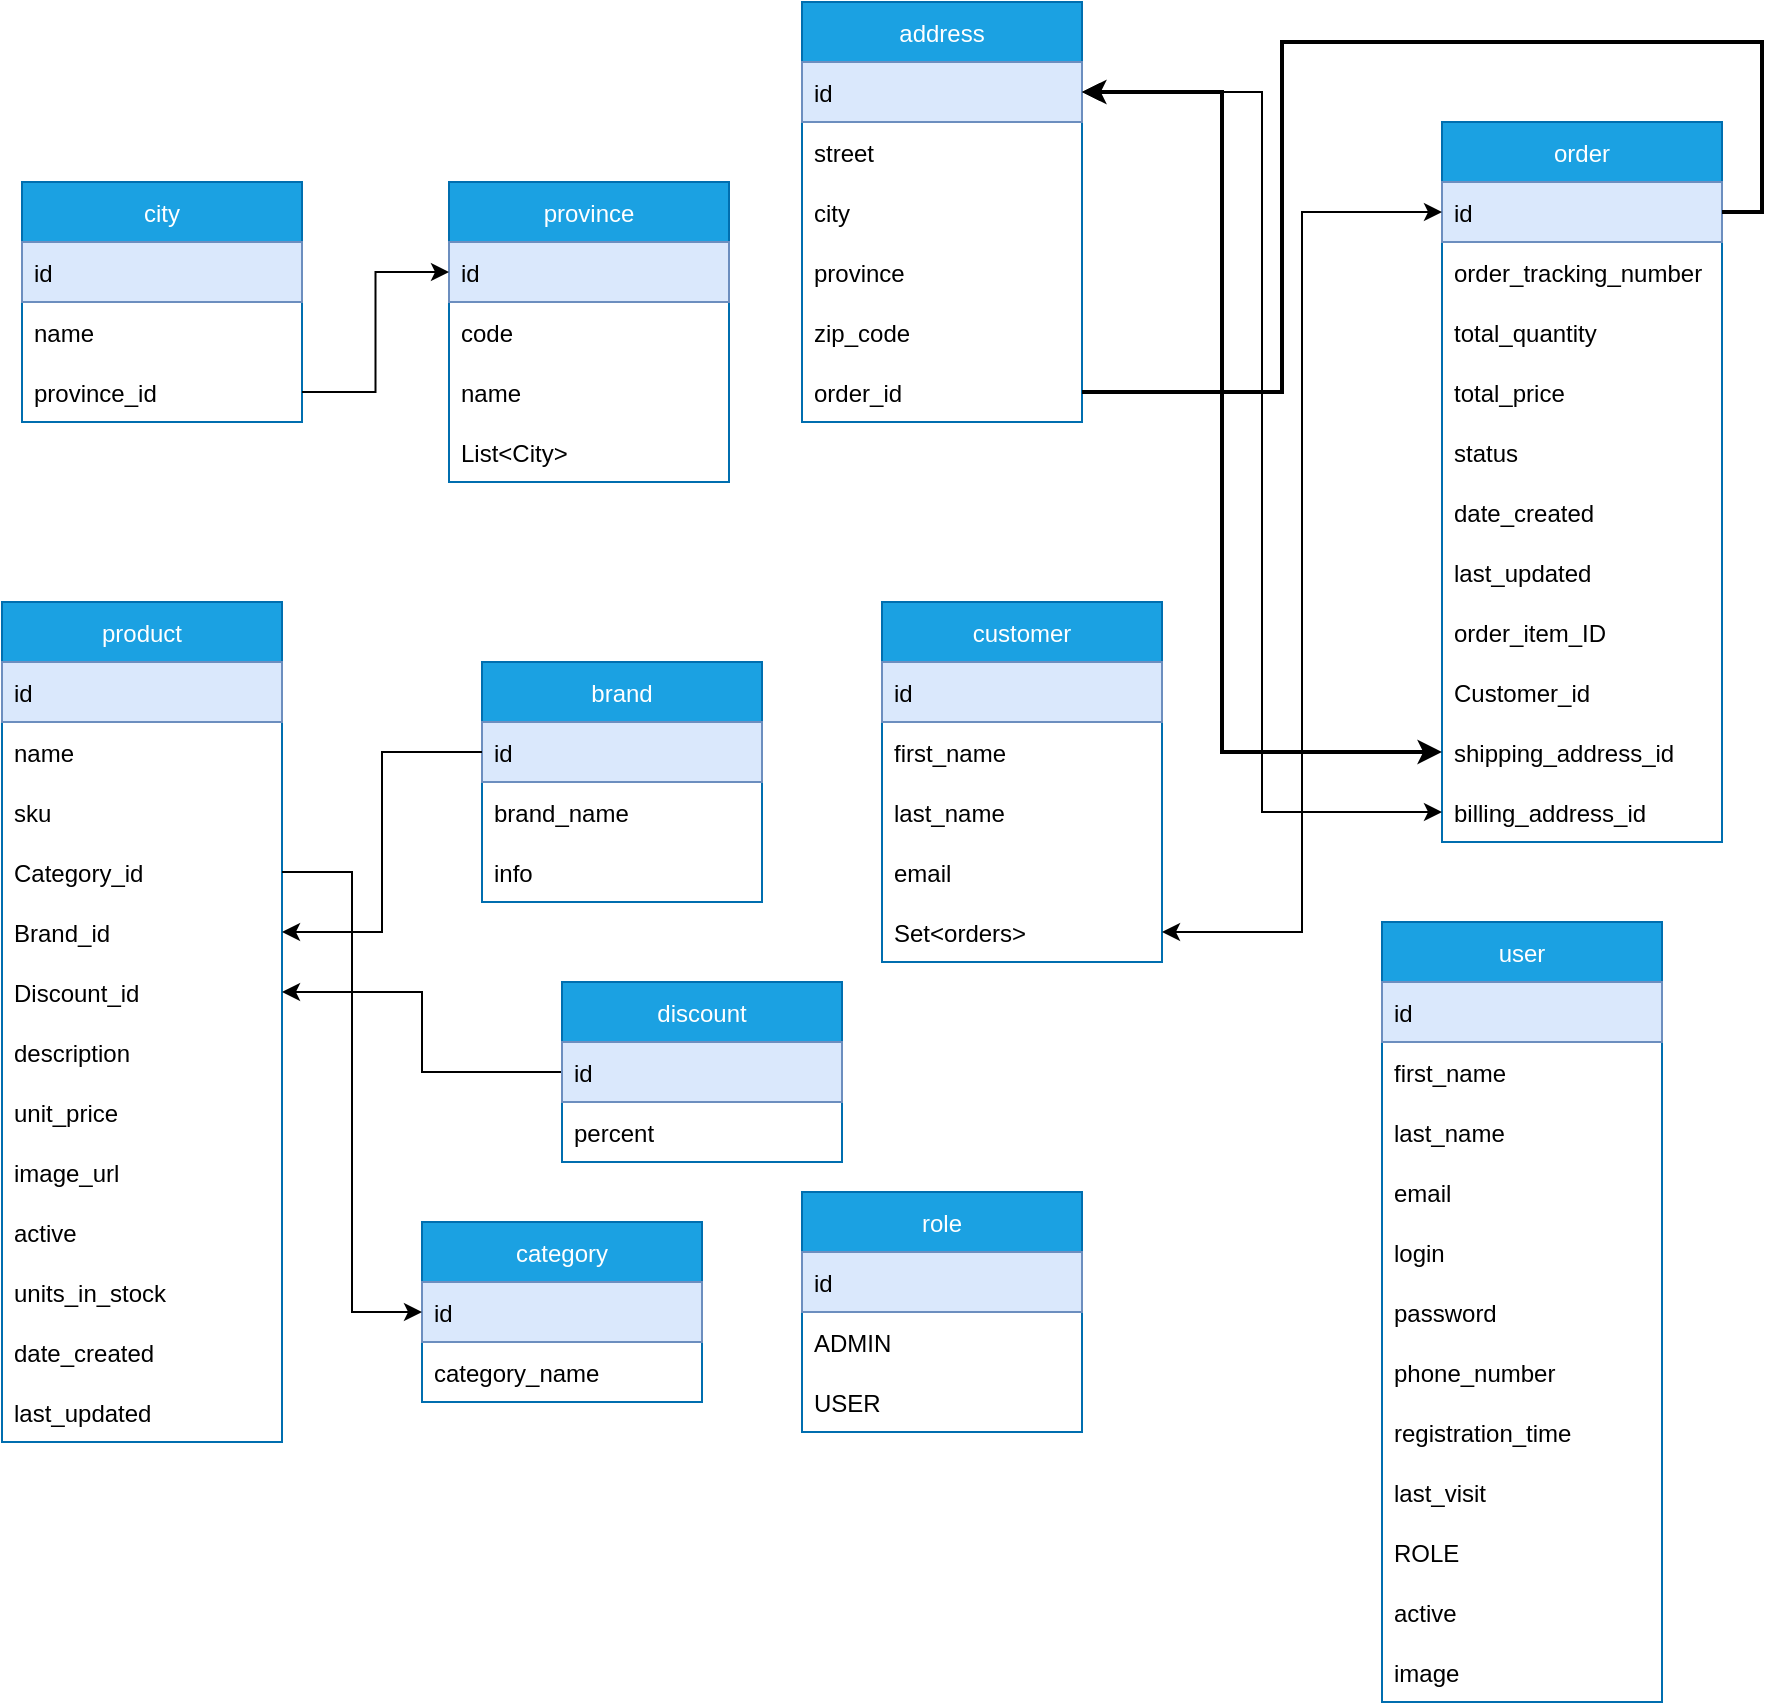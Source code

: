 <mxfile version="20.4.0" type="github">
  <diagram id="VtSR4R27kwgSkojrIIau" name="Страница 1">
    <mxGraphModel dx="1422" dy="1973" grid="1" gridSize="10" guides="1" tooltips="1" connect="1" arrows="1" fold="1" page="1" pageScale="1" pageWidth="827" pageHeight="1169" math="0" shadow="0">
      <root>
        <mxCell id="0" />
        <mxCell id="1" parent="0" />
        <mxCell id="vQtO0D5jtVK2PlpfNLlO-1" value="product" style="swimlane;fontStyle=0;childLayout=stackLayout;horizontal=1;startSize=30;horizontalStack=0;resizeParent=1;resizeParentMax=0;resizeLast=0;collapsible=1;marginBottom=0;fillColor=#1ba1e2;strokeColor=#006EAF;fontColor=#ffffff;" vertex="1" parent="1">
          <mxGeometry x="50" y="200" width="140" height="420" as="geometry" />
        </mxCell>
        <mxCell id="vQtO0D5jtVK2PlpfNLlO-2" value="id" style="text;strokeColor=#6c8ebf;fillColor=#dae8fc;align=left;verticalAlign=middle;spacingLeft=4;spacingRight=4;overflow=hidden;points=[[0,0.5],[1,0.5]];portConstraint=eastwest;rotatable=0;" vertex="1" parent="vQtO0D5jtVK2PlpfNLlO-1">
          <mxGeometry y="30" width="140" height="30" as="geometry" />
        </mxCell>
        <mxCell id="vQtO0D5jtVK2PlpfNLlO-3" value="name" style="text;strokeColor=none;fillColor=none;align=left;verticalAlign=middle;spacingLeft=4;spacingRight=4;overflow=hidden;points=[[0,0.5],[1,0.5]];portConstraint=eastwest;rotatable=0;" vertex="1" parent="vQtO0D5jtVK2PlpfNLlO-1">
          <mxGeometry y="60" width="140" height="30" as="geometry" />
        </mxCell>
        <mxCell id="vQtO0D5jtVK2PlpfNLlO-4" value="sku" style="text;strokeColor=none;fillColor=none;align=left;verticalAlign=middle;spacingLeft=4;spacingRight=4;overflow=hidden;points=[[0,0.5],[1,0.5]];portConstraint=eastwest;rotatable=0;" vertex="1" parent="vQtO0D5jtVK2PlpfNLlO-1">
          <mxGeometry y="90" width="140" height="30" as="geometry" />
        </mxCell>
        <mxCell id="vQtO0D5jtVK2PlpfNLlO-5" value="Category_id" style="text;strokeColor=none;fillColor=none;align=left;verticalAlign=middle;spacingLeft=4;spacingRight=4;overflow=hidden;points=[[0,0.5],[1,0.5]];portConstraint=eastwest;rotatable=0;" vertex="1" parent="vQtO0D5jtVK2PlpfNLlO-1">
          <mxGeometry y="120" width="140" height="30" as="geometry" />
        </mxCell>
        <mxCell id="vQtO0D5jtVK2PlpfNLlO-6" value="Brand_id" style="text;strokeColor=none;fillColor=none;align=left;verticalAlign=middle;spacingLeft=4;spacingRight=4;overflow=hidden;points=[[0,0.5],[1,0.5]];portConstraint=eastwest;rotatable=0;" vertex="1" parent="vQtO0D5jtVK2PlpfNLlO-1">
          <mxGeometry y="150" width="140" height="30" as="geometry" />
        </mxCell>
        <mxCell id="vQtO0D5jtVK2PlpfNLlO-7" value="Discount_id" style="text;strokeColor=none;fillColor=none;align=left;verticalAlign=middle;spacingLeft=4;spacingRight=4;overflow=hidden;points=[[0,0.5],[1,0.5]];portConstraint=eastwest;rotatable=0;" vertex="1" parent="vQtO0D5jtVK2PlpfNLlO-1">
          <mxGeometry y="180" width="140" height="30" as="geometry" />
        </mxCell>
        <mxCell id="vQtO0D5jtVK2PlpfNLlO-75" value="description" style="text;strokeColor=none;fillColor=none;align=left;verticalAlign=middle;spacingLeft=4;spacingRight=4;overflow=hidden;points=[[0,0.5],[1,0.5]];portConstraint=eastwest;rotatable=0;" vertex="1" parent="vQtO0D5jtVK2PlpfNLlO-1">
          <mxGeometry y="210" width="140" height="30" as="geometry" />
        </mxCell>
        <mxCell id="vQtO0D5jtVK2PlpfNLlO-76" value="unit_price" style="text;strokeColor=none;fillColor=none;align=left;verticalAlign=middle;spacingLeft=4;spacingRight=4;overflow=hidden;points=[[0,0.5],[1,0.5]];portConstraint=eastwest;rotatable=0;" vertex="1" parent="vQtO0D5jtVK2PlpfNLlO-1">
          <mxGeometry y="240" width="140" height="30" as="geometry" />
        </mxCell>
        <mxCell id="vQtO0D5jtVK2PlpfNLlO-77" value="image_url" style="text;strokeColor=none;fillColor=none;align=left;verticalAlign=middle;spacingLeft=4;spacingRight=4;overflow=hidden;points=[[0,0.5],[1,0.5]];portConstraint=eastwest;rotatable=0;" vertex="1" parent="vQtO0D5jtVK2PlpfNLlO-1">
          <mxGeometry y="270" width="140" height="30" as="geometry" />
        </mxCell>
        <mxCell id="vQtO0D5jtVK2PlpfNLlO-78" value="active" style="text;strokeColor=none;fillColor=none;align=left;verticalAlign=middle;spacingLeft=4;spacingRight=4;overflow=hidden;points=[[0,0.5],[1,0.5]];portConstraint=eastwest;rotatable=0;" vertex="1" parent="vQtO0D5jtVK2PlpfNLlO-1">
          <mxGeometry y="300" width="140" height="30" as="geometry" />
        </mxCell>
        <mxCell id="vQtO0D5jtVK2PlpfNLlO-79" value="units_in_stock" style="text;strokeColor=none;fillColor=none;align=left;verticalAlign=middle;spacingLeft=4;spacingRight=4;overflow=hidden;points=[[0,0.5],[1,0.5]];portConstraint=eastwest;rotatable=0;" vertex="1" parent="vQtO0D5jtVK2PlpfNLlO-1">
          <mxGeometry y="330" width="140" height="30" as="geometry" />
        </mxCell>
        <mxCell id="vQtO0D5jtVK2PlpfNLlO-80" value="date_created" style="text;strokeColor=none;fillColor=none;align=left;verticalAlign=middle;spacingLeft=4;spacingRight=4;overflow=hidden;points=[[0,0.5],[1,0.5]];portConstraint=eastwest;rotatable=0;" vertex="1" parent="vQtO0D5jtVK2PlpfNLlO-1">
          <mxGeometry y="360" width="140" height="30" as="geometry" />
        </mxCell>
        <mxCell id="vQtO0D5jtVK2PlpfNLlO-81" value="last_updated" style="text;strokeColor=none;fillColor=none;align=left;verticalAlign=middle;spacingLeft=4;spacingRight=4;overflow=hidden;points=[[0,0.5],[1,0.5]];portConstraint=eastwest;rotatable=0;" vertex="1" parent="vQtO0D5jtVK2PlpfNLlO-1">
          <mxGeometry y="390" width="140" height="30" as="geometry" />
        </mxCell>
        <mxCell id="vQtO0D5jtVK2PlpfNLlO-8" value="category" style="swimlane;fontStyle=0;childLayout=stackLayout;horizontal=1;startSize=30;horizontalStack=0;resizeParent=1;resizeParentMax=0;resizeLast=0;collapsible=1;marginBottom=0;fillColor=#1ba1e2;strokeColor=#006EAF;fontColor=#ffffff;" vertex="1" parent="1">
          <mxGeometry x="260" y="510" width="140" height="90" as="geometry" />
        </mxCell>
        <mxCell id="vQtO0D5jtVK2PlpfNLlO-9" value="id" style="text;strokeColor=#6c8ebf;fillColor=#dae8fc;align=left;verticalAlign=middle;spacingLeft=4;spacingRight=4;overflow=hidden;points=[[0,0.5],[1,0.5]];portConstraint=eastwest;rotatable=0;" vertex="1" parent="vQtO0D5jtVK2PlpfNLlO-8">
          <mxGeometry y="30" width="140" height="30" as="geometry" />
        </mxCell>
        <mxCell id="vQtO0D5jtVK2PlpfNLlO-10" value="category_name" style="text;strokeColor=none;fillColor=none;align=left;verticalAlign=middle;spacingLeft=4;spacingRight=4;overflow=hidden;points=[[0,0.5],[1,0.5]];portConstraint=eastwest;rotatable=0;" vertex="1" parent="vQtO0D5jtVK2PlpfNLlO-8">
          <mxGeometry y="60" width="140" height="30" as="geometry" />
        </mxCell>
        <mxCell id="vQtO0D5jtVK2PlpfNLlO-15" value="brand" style="swimlane;fontStyle=0;childLayout=stackLayout;horizontal=1;startSize=30;horizontalStack=0;resizeParent=1;resizeParentMax=0;resizeLast=0;collapsible=1;marginBottom=0;fillColor=#1ba1e2;strokeColor=#006EAF;fontColor=#ffffff;" vertex="1" parent="1">
          <mxGeometry x="290" y="230" width="140" height="120" as="geometry" />
        </mxCell>
        <mxCell id="vQtO0D5jtVK2PlpfNLlO-16" value="id" style="text;strokeColor=#6c8ebf;fillColor=#dae8fc;align=left;verticalAlign=middle;spacingLeft=4;spacingRight=4;overflow=hidden;points=[[0,0.5],[1,0.5]];portConstraint=eastwest;rotatable=0;" vertex="1" parent="vQtO0D5jtVK2PlpfNLlO-15">
          <mxGeometry y="30" width="140" height="30" as="geometry" />
        </mxCell>
        <mxCell id="vQtO0D5jtVK2PlpfNLlO-17" value="brand_name" style="text;strokeColor=none;fillColor=none;align=left;verticalAlign=middle;spacingLeft=4;spacingRight=4;overflow=hidden;points=[[0,0.5],[1,0.5]];portConstraint=eastwest;rotatable=0;" vertex="1" parent="vQtO0D5jtVK2PlpfNLlO-15">
          <mxGeometry y="60" width="140" height="30" as="geometry" />
        </mxCell>
        <mxCell id="vQtO0D5jtVK2PlpfNLlO-18" value="info" style="text;strokeColor=none;fillColor=none;align=left;verticalAlign=middle;spacingLeft=4;spacingRight=4;overflow=hidden;points=[[0,0.5],[1,0.5]];portConstraint=eastwest;rotatable=0;" vertex="1" parent="vQtO0D5jtVK2PlpfNLlO-15">
          <mxGeometry y="90" width="140" height="30" as="geometry" />
        </mxCell>
        <mxCell id="vQtO0D5jtVK2PlpfNLlO-86" style="edgeStyle=orthogonalEdgeStyle;rounded=0;orthogonalLoop=1;jettySize=auto;html=1;exitX=0;exitY=0.5;exitDx=0;exitDy=0;" edge="1" parent="1" source="vQtO0D5jtVK2PlpfNLlO-19" target="vQtO0D5jtVK2PlpfNLlO-7">
          <mxGeometry relative="1" as="geometry" />
        </mxCell>
        <mxCell id="vQtO0D5jtVK2PlpfNLlO-19" value="discount" style="swimlane;fontStyle=0;childLayout=stackLayout;horizontal=1;startSize=30;horizontalStack=0;resizeParent=1;resizeParentMax=0;resizeLast=0;collapsible=1;marginBottom=0;fillColor=#1ba1e2;strokeColor=#006EAF;fontColor=#ffffff;" vertex="1" parent="1">
          <mxGeometry x="330" y="390" width="140" height="90" as="geometry" />
        </mxCell>
        <mxCell id="vQtO0D5jtVK2PlpfNLlO-20" value="id" style="text;strokeColor=#6c8ebf;fillColor=#dae8fc;align=left;verticalAlign=middle;spacingLeft=4;spacingRight=4;overflow=hidden;points=[[0,0.5],[1,0.5]];portConstraint=eastwest;rotatable=0;" vertex="1" parent="vQtO0D5jtVK2PlpfNLlO-19">
          <mxGeometry y="30" width="140" height="30" as="geometry" />
        </mxCell>
        <mxCell id="vQtO0D5jtVK2PlpfNLlO-21" value="percent" style="text;strokeColor=none;fillColor=none;align=left;verticalAlign=middle;spacingLeft=4;spacingRight=4;overflow=hidden;points=[[0,0.5],[1,0.5]];portConstraint=eastwest;rotatable=0;" vertex="1" parent="vQtO0D5jtVK2PlpfNLlO-19">
          <mxGeometry y="60" width="140" height="30" as="geometry" />
        </mxCell>
        <mxCell id="vQtO0D5jtVK2PlpfNLlO-23" value="customer" style="swimlane;fontStyle=0;childLayout=stackLayout;horizontal=1;startSize=30;horizontalStack=0;resizeParent=1;resizeParentMax=0;resizeLast=0;collapsible=1;marginBottom=0;fillColor=#1ba1e2;strokeColor=#006EAF;fontColor=#ffffff;" vertex="1" parent="1">
          <mxGeometry x="490" y="200" width="140" height="180" as="geometry" />
        </mxCell>
        <mxCell id="vQtO0D5jtVK2PlpfNLlO-24" value="id" style="text;strokeColor=#6c8ebf;fillColor=#dae8fc;align=left;verticalAlign=middle;spacingLeft=4;spacingRight=4;overflow=hidden;points=[[0,0.5],[1,0.5]];portConstraint=eastwest;rotatable=0;" vertex="1" parent="vQtO0D5jtVK2PlpfNLlO-23">
          <mxGeometry y="30" width="140" height="30" as="geometry" />
        </mxCell>
        <mxCell id="vQtO0D5jtVK2PlpfNLlO-25" value="first_name" style="text;strokeColor=none;fillColor=none;align=left;verticalAlign=middle;spacingLeft=4;spacingRight=4;overflow=hidden;points=[[0,0.5],[1,0.5]];portConstraint=eastwest;rotatable=0;" vertex="1" parent="vQtO0D5jtVK2PlpfNLlO-23">
          <mxGeometry y="60" width="140" height="30" as="geometry" />
        </mxCell>
        <mxCell id="vQtO0D5jtVK2PlpfNLlO-26" value="last_name" style="text;strokeColor=none;fillColor=none;align=left;verticalAlign=middle;spacingLeft=4;spacingRight=4;overflow=hidden;points=[[0,0.5],[1,0.5]];portConstraint=eastwest;rotatable=0;" vertex="1" parent="vQtO0D5jtVK2PlpfNLlO-23">
          <mxGeometry y="90" width="140" height="30" as="geometry" />
        </mxCell>
        <mxCell id="vQtO0D5jtVK2PlpfNLlO-27" value="email" style="text;strokeColor=none;fillColor=none;align=left;verticalAlign=middle;spacingLeft=4;spacingRight=4;overflow=hidden;points=[[0,0.5],[1,0.5]];portConstraint=eastwest;rotatable=0;" vertex="1" parent="vQtO0D5jtVK2PlpfNLlO-23">
          <mxGeometry y="120" width="140" height="30" as="geometry" />
        </mxCell>
        <mxCell id="vQtO0D5jtVK2PlpfNLlO-28" value="Set&lt;orders&gt;" style="text;strokeColor=none;fillColor=none;align=left;verticalAlign=middle;spacingLeft=4;spacingRight=4;overflow=hidden;points=[[0,0.5],[1,0.5]];portConstraint=eastwest;rotatable=0;" vertex="1" parent="vQtO0D5jtVK2PlpfNLlO-23">
          <mxGeometry y="150" width="140" height="30" as="geometry" />
        </mxCell>
        <mxCell id="vQtO0D5jtVK2PlpfNLlO-30" value="order" style="swimlane;fontStyle=0;childLayout=stackLayout;horizontal=1;startSize=30;horizontalStack=0;resizeParent=1;resizeParentMax=0;resizeLast=0;collapsible=1;marginBottom=0;fillColor=#1ba1e2;strokeColor=#006EAF;fontColor=#ffffff;" vertex="1" parent="1">
          <mxGeometry x="770" y="-40" width="140" height="360" as="geometry" />
        </mxCell>
        <mxCell id="vQtO0D5jtVK2PlpfNLlO-31" value="id" style="text;strokeColor=#6c8ebf;fillColor=#dae8fc;align=left;verticalAlign=middle;spacingLeft=4;spacingRight=4;overflow=hidden;points=[[0,0.5],[1,0.5]];portConstraint=eastwest;rotatable=0;" vertex="1" parent="vQtO0D5jtVK2PlpfNLlO-30">
          <mxGeometry y="30" width="140" height="30" as="geometry" />
        </mxCell>
        <mxCell id="vQtO0D5jtVK2PlpfNLlO-32" value="order_tracking_number" style="text;strokeColor=none;fillColor=none;align=left;verticalAlign=middle;spacingLeft=4;spacingRight=4;overflow=hidden;points=[[0,0.5],[1,0.5]];portConstraint=eastwest;rotatable=0;" vertex="1" parent="vQtO0D5jtVK2PlpfNLlO-30">
          <mxGeometry y="60" width="140" height="30" as="geometry" />
        </mxCell>
        <mxCell id="vQtO0D5jtVK2PlpfNLlO-33" value="total_quantity" style="text;strokeColor=none;fillColor=none;align=left;verticalAlign=middle;spacingLeft=4;spacingRight=4;overflow=hidden;points=[[0,0.5],[1,0.5]];portConstraint=eastwest;rotatable=0;" vertex="1" parent="vQtO0D5jtVK2PlpfNLlO-30">
          <mxGeometry y="90" width="140" height="30" as="geometry" />
        </mxCell>
        <mxCell id="vQtO0D5jtVK2PlpfNLlO-34" value="total_price" style="text;strokeColor=none;fillColor=none;align=left;verticalAlign=middle;spacingLeft=4;spacingRight=4;overflow=hidden;points=[[0,0.5],[1,0.5]];portConstraint=eastwest;rotatable=0;" vertex="1" parent="vQtO0D5jtVK2PlpfNLlO-30">
          <mxGeometry y="120" width="140" height="30" as="geometry" />
        </mxCell>
        <mxCell id="vQtO0D5jtVK2PlpfNLlO-35" value="status" style="text;strokeColor=none;fillColor=none;align=left;verticalAlign=middle;spacingLeft=4;spacingRight=4;overflow=hidden;points=[[0,0.5],[1,0.5]];portConstraint=eastwest;rotatable=0;" vertex="1" parent="vQtO0D5jtVK2PlpfNLlO-30">
          <mxGeometry y="150" width="140" height="30" as="geometry" />
        </mxCell>
        <mxCell id="vQtO0D5jtVK2PlpfNLlO-36" value="date_created" style="text;strokeColor=none;fillColor=none;align=left;verticalAlign=middle;spacingLeft=4;spacingRight=4;overflow=hidden;points=[[0,0.5],[1,0.5]];portConstraint=eastwest;rotatable=0;" vertex="1" parent="vQtO0D5jtVK2PlpfNLlO-30">
          <mxGeometry y="180" width="140" height="30" as="geometry" />
        </mxCell>
        <mxCell id="vQtO0D5jtVK2PlpfNLlO-37" value="last_updated" style="text;strokeColor=none;fillColor=none;align=left;verticalAlign=middle;spacingLeft=4;spacingRight=4;overflow=hidden;points=[[0,0.5],[1,0.5]];portConstraint=eastwest;rotatable=0;" vertex="1" parent="vQtO0D5jtVK2PlpfNLlO-30">
          <mxGeometry y="210" width="140" height="30" as="geometry" />
        </mxCell>
        <mxCell id="vQtO0D5jtVK2PlpfNLlO-38" value="order_item_ID" style="text;strokeColor=none;fillColor=none;align=left;verticalAlign=middle;spacingLeft=4;spacingRight=4;overflow=hidden;points=[[0,0.5],[1,0.5]];portConstraint=eastwest;rotatable=0;" vertex="1" parent="vQtO0D5jtVK2PlpfNLlO-30">
          <mxGeometry y="240" width="140" height="30" as="geometry" />
        </mxCell>
        <mxCell id="vQtO0D5jtVK2PlpfNLlO-39" value="Customer_id" style="text;strokeColor=none;fillColor=none;align=left;verticalAlign=middle;spacingLeft=4;spacingRight=4;overflow=hidden;points=[[0,0.5],[1,0.5]];portConstraint=eastwest;rotatable=0;" vertex="1" parent="vQtO0D5jtVK2PlpfNLlO-30">
          <mxGeometry y="270" width="140" height="30" as="geometry" />
        </mxCell>
        <mxCell id="vQtO0D5jtVK2PlpfNLlO-40" value="shipping_address_id" style="text;strokeColor=none;fillColor=none;align=left;verticalAlign=middle;spacingLeft=4;spacingRight=4;overflow=hidden;points=[[0,0.5],[1,0.5]];portConstraint=eastwest;rotatable=0;" vertex="1" parent="vQtO0D5jtVK2PlpfNLlO-30">
          <mxGeometry y="300" width="140" height="30" as="geometry" />
        </mxCell>
        <mxCell id="vQtO0D5jtVK2PlpfNLlO-41" value="billing_address_id" style="text;strokeColor=none;fillColor=none;align=left;verticalAlign=middle;spacingLeft=4;spacingRight=4;overflow=hidden;points=[[0,0.5],[1,0.5]];portConstraint=eastwest;rotatable=0;" vertex="1" parent="vQtO0D5jtVK2PlpfNLlO-30">
          <mxGeometry y="330" width="140" height="30" as="geometry" />
        </mxCell>
        <mxCell id="vQtO0D5jtVK2PlpfNLlO-42" value="address" style="swimlane;fontStyle=0;childLayout=stackLayout;horizontal=1;startSize=30;horizontalStack=0;resizeParent=1;resizeParentMax=0;resizeLast=0;collapsible=1;marginBottom=0;fillColor=#1ba1e2;strokeColor=#006EAF;fontColor=#ffffff;" vertex="1" parent="1">
          <mxGeometry x="450" y="-100" width="140" height="210" as="geometry" />
        </mxCell>
        <mxCell id="vQtO0D5jtVK2PlpfNLlO-43" value="id" style="text;strokeColor=#6c8ebf;fillColor=#dae8fc;align=left;verticalAlign=middle;spacingLeft=4;spacingRight=4;overflow=hidden;points=[[0,0.5],[1,0.5]];portConstraint=eastwest;rotatable=0;" vertex="1" parent="vQtO0D5jtVK2PlpfNLlO-42">
          <mxGeometry y="30" width="140" height="30" as="geometry" />
        </mxCell>
        <mxCell id="vQtO0D5jtVK2PlpfNLlO-44" value="street" style="text;strokeColor=none;fillColor=none;align=left;verticalAlign=middle;spacingLeft=4;spacingRight=4;overflow=hidden;points=[[0,0.5],[1,0.5]];portConstraint=eastwest;rotatable=0;" vertex="1" parent="vQtO0D5jtVK2PlpfNLlO-42">
          <mxGeometry y="60" width="140" height="30" as="geometry" />
        </mxCell>
        <mxCell id="vQtO0D5jtVK2PlpfNLlO-45" value="city" style="text;strokeColor=none;fillColor=none;align=left;verticalAlign=middle;spacingLeft=4;spacingRight=4;overflow=hidden;points=[[0,0.5],[1,0.5]];portConstraint=eastwest;rotatable=0;" vertex="1" parent="vQtO0D5jtVK2PlpfNLlO-42">
          <mxGeometry y="90" width="140" height="30" as="geometry" />
        </mxCell>
        <mxCell id="vQtO0D5jtVK2PlpfNLlO-46" value="province" style="text;strokeColor=none;fillColor=none;align=left;verticalAlign=middle;spacingLeft=4;spacingRight=4;overflow=hidden;points=[[0,0.5],[1,0.5]];portConstraint=eastwest;rotatable=0;" vertex="1" parent="vQtO0D5jtVK2PlpfNLlO-42">
          <mxGeometry y="120" width="140" height="30" as="geometry" />
        </mxCell>
        <mxCell id="vQtO0D5jtVK2PlpfNLlO-47" value="zip_code" style="text;strokeColor=none;fillColor=none;align=left;verticalAlign=middle;spacingLeft=4;spacingRight=4;overflow=hidden;points=[[0,0.5],[1,0.5]];portConstraint=eastwest;rotatable=0;" vertex="1" parent="vQtO0D5jtVK2PlpfNLlO-42">
          <mxGeometry y="150" width="140" height="30" as="geometry" />
        </mxCell>
        <mxCell id="vQtO0D5jtVK2PlpfNLlO-48" value="order_id" style="text;strokeColor=none;fillColor=none;align=left;verticalAlign=middle;spacingLeft=4;spacingRight=4;overflow=hidden;points=[[0,0.5],[1,0.5]];portConstraint=eastwest;rotatable=0;" vertex="1" parent="vQtO0D5jtVK2PlpfNLlO-42">
          <mxGeometry y="180" width="140" height="30" as="geometry" />
        </mxCell>
        <mxCell id="vQtO0D5jtVK2PlpfNLlO-49" value="city" style="swimlane;fontStyle=0;childLayout=stackLayout;horizontal=1;startSize=30;horizontalStack=0;resizeParent=1;resizeParentMax=0;resizeLast=0;collapsible=1;marginBottom=0;fillColor=#1ba1e2;strokeColor=#006EAF;fontColor=#ffffff;" vertex="1" parent="1">
          <mxGeometry x="60" y="-10" width="140" height="120" as="geometry" />
        </mxCell>
        <mxCell id="vQtO0D5jtVK2PlpfNLlO-50" value="id" style="text;strokeColor=#6c8ebf;fillColor=#dae8fc;align=left;verticalAlign=middle;spacingLeft=4;spacingRight=4;overflow=hidden;points=[[0,0.5],[1,0.5]];portConstraint=eastwest;rotatable=0;" vertex="1" parent="vQtO0D5jtVK2PlpfNLlO-49">
          <mxGeometry y="30" width="140" height="30" as="geometry" />
        </mxCell>
        <mxCell id="vQtO0D5jtVK2PlpfNLlO-51" value="name" style="text;strokeColor=none;fillColor=none;align=left;verticalAlign=middle;spacingLeft=4;spacingRight=4;overflow=hidden;points=[[0,0.5],[1,0.5]];portConstraint=eastwest;rotatable=0;" vertex="1" parent="vQtO0D5jtVK2PlpfNLlO-49">
          <mxGeometry y="60" width="140" height="30" as="geometry" />
        </mxCell>
        <mxCell id="vQtO0D5jtVK2PlpfNLlO-52" value="province_id" style="text;strokeColor=none;fillColor=none;align=left;verticalAlign=middle;spacingLeft=4;spacingRight=4;overflow=hidden;points=[[0,0.5],[1,0.5]];portConstraint=eastwest;rotatable=0;" vertex="1" parent="vQtO0D5jtVK2PlpfNLlO-49">
          <mxGeometry y="90" width="140" height="30" as="geometry" />
        </mxCell>
        <mxCell id="vQtO0D5jtVK2PlpfNLlO-53" value="province" style="swimlane;fontStyle=0;childLayout=stackLayout;horizontal=1;startSize=30;horizontalStack=0;resizeParent=1;resizeParentMax=0;resizeLast=0;collapsible=1;marginBottom=0;fillColor=#1ba1e2;strokeColor=#006EAF;fontColor=#ffffff;" vertex="1" parent="1">
          <mxGeometry x="273.5" y="-10" width="140" height="150" as="geometry" />
        </mxCell>
        <mxCell id="vQtO0D5jtVK2PlpfNLlO-54" value="id" style="text;strokeColor=#6c8ebf;fillColor=#dae8fc;align=left;verticalAlign=middle;spacingLeft=4;spacingRight=4;overflow=hidden;points=[[0,0.5],[1,0.5]];portConstraint=eastwest;rotatable=0;" vertex="1" parent="vQtO0D5jtVK2PlpfNLlO-53">
          <mxGeometry y="30" width="140" height="30" as="geometry" />
        </mxCell>
        <mxCell id="vQtO0D5jtVK2PlpfNLlO-55" value="code" style="text;strokeColor=none;fillColor=none;align=left;verticalAlign=middle;spacingLeft=4;spacingRight=4;overflow=hidden;points=[[0,0.5],[1,0.5]];portConstraint=eastwest;rotatable=0;" vertex="1" parent="vQtO0D5jtVK2PlpfNLlO-53">
          <mxGeometry y="60" width="140" height="30" as="geometry" />
        </mxCell>
        <mxCell id="vQtO0D5jtVK2PlpfNLlO-56" value="name" style="text;strokeColor=none;fillColor=none;align=left;verticalAlign=middle;spacingLeft=4;spacingRight=4;overflow=hidden;points=[[0,0.5],[1,0.5]];portConstraint=eastwest;rotatable=0;" vertex="1" parent="vQtO0D5jtVK2PlpfNLlO-53">
          <mxGeometry y="90" width="140" height="30" as="geometry" />
        </mxCell>
        <mxCell id="vQtO0D5jtVK2PlpfNLlO-57" value="List&lt;City&gt;" style="text;strokeColor=none;fillColor=none;align=left;verticalAlign=middle;spacingLeft=4;spacingRight=4;overflow=hidden;points=[[0,0.5],[1,0.5]];portConstraint=eastwest;rotatable=0;" vertex="1" parent="vQtO0D5jtVK2PlpfNLlO-53">
          <mxGeometry y="120" width="140" height="30" as="geometry" />
        </mxCell>
        <mxCell id="vQtO0D5jtVK2PlpfNLlO-58" value="role" style="swimlane;fontStyle=0;childLayout=stackLayout;horizontal=1;startSize=30;horizontalStack=0;resizeParent=1;resizeParentMax=0;resizeLast=0;collapsible=1;marginBottom=0;fillColor=#1ba1e2;strokeColor=#006EAF;fontColor=#ffffff;" vertex="1" parent="1">
          <mxGeometry x="450" y="495" width="140" height="120" as="geometry" />
        </mxCell>
        <mxCell id="vQtO0D5jtVK2PlpfNLlO-59" value="id" style="text;strokeColor=#6c8ebf;fillColor=#dae8fc;align=left;verticalAlign=middle;spacingLeft=4;spacingRight=4;overflow=hidden;points=[[0,0.5],[1,0.5]];portConstraint=eastwest;rotatable=0;" vertex="1" parent="vQtO0D5jtVK2PlpfNLlO-58">
          <mxGeometry y="30" width="140" height="30" as="geometry" />
        </mxCell>
        <mxCell id="vQtO0D5jtVK2PlpfNLlO-60" value="ADMIN" style="text;strokeColor=none;fillColor=none;align=left;verticalAlign=middle;spacingLeft=4;spacingRight=4;overflow=hidden;points=[[0,0.5],[1,0.5]];portConstraint=eastwest;rotatable=0;" vertex="1" parent="vQtO0D5jtVK2PlpfNLlO-58">
          <mxGeometry y="60" width="140" height="30" as="geometry" />
        </mxCell>
        <mxCell id="vQtO0D5jtVK2PlpfNLlO-61" value="USER" style="text;strokeColor=none;fillColor=none;align=left;verticalAlign=middle;spacingLeft=4;spacingRight=4;overflow=hidden;points=[[0,0.5],[1,0.5]];portConstraint=eastwest;rotatable=0;" vertex="1" parent="vQtO0D5jtVK2PlpfNLlO-58">
          <mxGeometry y="90" width="140" height="30" as="geometry" />
        </mxCell>
        <mxCell id="vQtO0D5jtVK2PlpfNLlO-62" value="user" style="swimlane;fontStyle=0;childLayout=stackLayout;horizontal=1;startSize=30;horizontalStack=0;resizeParent=1;resizeParentMax=0;resizeLast=0;collapsible=1;marginBottom=0;fillColor=#1ba1e2;strokeColor=#006EAF;fontColor=#ffffff;" vertex="1" parent="1">
          <mxGeometry x="740" y="360" width="140" height="390" as="geometry" />
        </mxCell>
        <mxCell id="vQtO0D5jtVK2PlpfNLlO-63" value="id" style="text;strokeColor=#6c8ebf;fillColor=#dae8fc;align=left;verticalAlign=middle;spacingLeft=4;spacingRight=4;overflow=hidden;points=[[0,0.5],[1,0.5]];portConstraint=eastwest;rotatable=0;" vertex="1" parent="vQtO0D5jtVK2PlpfNLlO-62">
          <mxGeometry y="30" width="140" height="30" as="geometry" />
        </mxCell>
        <mxCell id="vQtO0D5jtVK2PlpfNLlO-64" value="first_name" style="text;strokeColor=none;fillColor=none;align=left;verticalAlign=middle;spacingLeft=4;spacingRight=4;overflow=hidden;points=[[0,0.5],[1,0.5]];portConstraint=eastwest;rotatable=0;" vertex="1" parent="vQtO0D5jtVK2PlpfNLlO-62">
          <mxGeometry y="60" width="140" height="30" as="geometry" />
        </mxCell>
        <mxCell id="vQtO0D5jtVK2PlpfNLlO-65" value="last_name" style="text;strokeColor=none;fillColor=none;align=left;verticalAlign=middle;spacingLeft=4;spacingRight=4;overflow=hidden;points=[[0,0.5],[1,0.5]];portConstraint=eastwest;rotatable=0;" vertex="1" parent="vQtO0D5jtVK2PlpfNLlO-62">
          <mxGeometry y="90" width="140" height="30" as="geometry" />
        </mxCell>
        <mxCell id="vQtO0D5jtVK2PlpfNLlO-66" value="email" style="text;strokeColor=none;fillColor=none;align=left;verticalAlign=middle;spacingLeft=4;spacingRight=4;overflow=hidden;points=[[0,0.5],[1,0.5]];portConstraint=eastwest;rotatable=0;" vertex="1" parent="vQtO0D5jtVK2PlpfNLlO-62">
          <mxGeometry y="120" width="140" height="30" as="geometry" />
        </mxCell>
        <mxCell id="vQtO0D5jtVK2PlpfNLlO-67" value="login" style="text;strokeColor=none;fillColor=none;align=left;verticalAlign=middle;spacingLeft=4;spacingRight=4;overflow=hidden;points=[[0,0.5],[1,0.5]];portConstraint=eastwest;rotatable=0;" vertex="1" parent="vQtO0D5jtVK2PlpfNLlO-62">
          <mxGeometry y="150" width="140" height="30" as="geometry" />
        </mxCell>
        <mxCell id="vQtO0D5jtVK2PlpfNLlO-68" value="password" style="text;strokeColor=none;fillColor=none;align=left;verticalAlign=middle;spacingLeft=4;spacingRight=4;overflow=hidden;points=[[0,0.5],[1,0.5]];portConstraint=eastwest;rotatable=0;" vertex="1" parent="vQtO0D5jtVK2PlpfNLlO-62">
          <mxGeometry y="180" width="140" height="30" as="geometry" />
        </mxCell>
        <mxCell id="vQtO0D5jtVK2PlpfNLlO-69" value="phone_number" style="text;strokeColor=none;fillColor=none;align=left;verticalAlign=middle;spacingLeft=4;spacingRight=4;overflow=hidden;points=[[0,0.5],[1,0.5]];portConstraint=eastwest;rotatable=0;" vertex="1" parent="vQtO0D5jtVK2PlpfNLlO-62">
          <mxGeometry y="210" width="140" height="30" as="geometry" />
        </mxCell>
        <mxCell id="vQtO0D5jtVK2PlpfNLlO-70" value="registration_time" style="text;strokeColor=none;fillColor=none;align=left;verticalAlign=middle;spacingLeft=4;spacingRight=4;overflow=hidden;points=[[0,0.5],[1,0.5]];portConstraint=eastwest;rotatable=0;" vertex="1" parent="vQtO0D5jtVK2PlpfNLlO-62">
          <mxGeometry y="240" width="140" height="30" as="geometry" />
        </mxCell>
        <mxCell id="vQtO0D5jtVK2PlpfNLlO-71" value="last_visit" style="text;strokeColor=none;fillColor=none;align=left;verticalAlign=middle;spacingLeft=4;spacingRight=4;overflow=hidden;points=[[0,0.5],[1,0.5]];portConstraint=eastwest;rotatable=0;" vertex="1" parent="vQtO0D5jtVK2PlpfNLlO-62">
          <mxGeometry y="270" width="140" height="30" as="geometry" />
        </mxCell>
        <mxCell id="vQtO0D5jtVK2PlpfNLlO-72" value="ROLE" style="text;strokeColor=none;fillColor=none;align=left;verticalAlign=middle;spacingLeft=4;spacingRight=4;overflow=hidden;points=[[0,0.5],[1,0.5]];portConstraint=eastwest;rotatable=0;" vertex="1" parent="vQtO0D5jtVK2PlpfNLlO-62">
          <mxGeometry y="300" width="140" height="30" as="geometry" />
        </mxCell>
        <mxCell id="vQtO0D5jtVK2PlpfNLlO-73" value="active" style="text;strokeColor=none;fillColor=none;align=left;verticalAlign=middle;spacingLeft=4;spacingRight=4;overflow=hidden;points=[[0,0.5],[1,0.5]];portConstraint=eastwest;rotatable=0;" vertex="1" parent="vQtO0D5jtVK2PlpfNLlO-62">
          <mxGeometry y="330" width="140" height="30" as="geometry" />
        </mxCell>
        <mxCell id="vQtO0D5jtVK2PlpfNLlO-74" value="image" style="text;strokeColor=none;fillColor=none;align=left;verticalAlign=middle;spacingLeft=4;spacingRight=4;overflow=hidden;points=[[0,0.5],[1,0.5]];portConstraint=eastwest;rotatable=0;" vertex="1" parent="vQtO0D5jtVK2PlpfNLlO-62">
          <mxGeometry y="360" width="140" height="30" as="geometry" />
        </mxCell>
        <mxCell id="vQtO0D5jtVK2PlpfNLlO-84" style="edgeStyle=orthogonalEdgeStyle;rounded=0;orthogonalLoop=1;jettySize=auto;html=1;exitX=1;exitY=0.5;exitDx=0;exitDy=0;entryX=0;entryY=0.5;entryDx=0;entryDy=0;" edge="1" parent="1" source="vQtO0D5jtVK2PlpfNLlO-52" target="vQtO0D5jtVK2PlpfNLlO-54">
          <mxGeometry relative="1" as="geometry" />
        </mxCell>
        <mxCell id="vQtO0D5jtVK2PlpfNLlO-85" style="edgeStyle=orthogonalEdgeStyle;rounded=0;orthogonalLoop=1;jettySize=auto;html=1;exitX=0;exitY=0.5;exitDx=0;exitDy=0;entryX=1;entryY=0.5;entryDx=0;entryDy=0;" edge="1" parent="1" source="vQtO0D5jtVK2PlpfNLlO-16" target="vQtO0D5jtVK2PlpfNLlO-6">
          <mxGeometry relative="1" as="geometry" />
        </mxCell>
        <mxCell id="vQtO0D5jtVK2PlpfNLlO-87" style="edgeStyle=orthogonalEdgeStyle;rounded=0;orthogonalLoop=1;jettySize=auto;html=1;exitX=1;exitY=0.5;exitDx=0;exitDy=0;" edge="1" parent="1" source="vQtO0D5jtVK2PlpfNLlO-5" target="vQtO0D5jtVK2PlpfNLlO-9">
          <mxGeometry relative="1" as="geometry" />
        </mxCell>
        <mxCell id="vQtO0D5jtVK2PlpfNLlO-89" style="edgeStyle=orthogonalEdgeStyle;orthogonalLoop=1;jettySize=auto;html=1;exitX=1;exitY=0.5;exitDx=0;exitDy=0;entryX=0;entryY=0.5;entryDx=0;entryDy=0;rounded=0;strokeWidth=1;endArrow=classic;endFill=1;startArrow=classic;startFill=1;" edge="1" parent="1" source="vQtO0D5jtVK2PlpfNLlO-28" target="vQtO0D5jtVK2PlpfNLlO-31">
          <mxGeometry relative="1" as="geometry" />
        </mxCell>
        <mxCell id="vQtO0D5jtVK2PlpfNLlO-93" style="rounded=0;orthogonalLoop=1;jettySize=auto;html=1;exitX=0;exitY=0.5;exitDx=0;exitDy=0;entryX=1;entryY=0.5;entryDx=0;entryDy=0;strokeWidth=1;startArrow=classic;startFill=1;endArrow=classic;endFill=1;edgeStyle=orthogonalEdgeStyle;" edge="1" parent="1" source="vQtO0D5jtVK2PlpfNLlO-41" target="vQtO0D5jtVK2PlpfNLlO-43">
          <mxGeometry relative="1" as="geometry" />
        </mxCell>
        <mxCell id="vQtO0D5jtVK2PlpfNLlO-94" style="edgeStyle=orthogonalEdgeStyle;rounded=0;orthogonalLoop=1;jettySize=auto;html=1;exitX=0;exitY=0.5;exitDx=0;exitDy=0;entryX=1;entryY=0.5;entryDx=0;entryDy=0;strokeWidth=2;startArrow=classic;startFill=1;endArrow=classic;endFill=1;" edge="1" parent="1" source="vQtO0D5jtVK2PlpfNLlO-40" target="vQtO0D5jtVK2PlpfNLlO-43">
          <mxGeometry relative="1" as="geometry">
            <Array as="points">
              <mxPoint x="660" y="275" />
              <mxPoint x="660" y="-55" />
            </Array>
          </mxGeometry>
        </mxCell>
        <mxCell id="vQtO0D5jtVK2PlpfNLlO-96" style="edgeStyle=orthogonalEdgeStyle;rounded=0;orthogonalLoop=1;jettySize=auto;html=1;exitX=1;exitY=0.5;exitDx=0;exitDy=0;entryX=1;entryY=0.5;entryDx=0;entryDy=0;strokeWidth=2;startArrow=none;startFill=0;endArrow=none;endFill=0;" edge="1" parent="1" source="vQtO0D5jtVK2PlpfNLlO-48" target="vQtO0D5jtVK2PlpfNLlO-31">
          <mxGeometry relative="1" as="geometry">
            <Array as="points">
              <mxPoint x="690" y="95" />
              <mxPoint x="690" y="-80" />
              <mxPoint x="930" y="-80" />
              <mxPoint x="930" y="5" />
            </Array>
          </mxGeometry>
        </mxCell>
      </root>
    </mxGraphModel>
  </diagram>
</mxfile>
